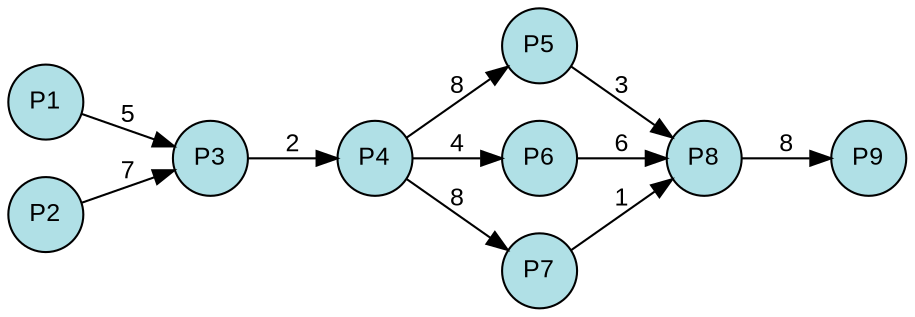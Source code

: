 digraph {
  splines=true;
node [margin=0 fontname=arial fontcolor=black fontsize=12 shape=circle width=0.5 fixedsize=true style=filled fillcolor=powderblue]
  1 [label="P1"]
  2 [label="P2"]
  3 [label="P3"]
  4 [label="P4"]
  5 [label="P5"]
  6 [label="P6"]
  7 [label="P7"]
  8 [label="P8"]
  9 [label="P9"]
rankdir=LR
edge [margin=0 fontname=arial fontcolor=black fontsize=12]
	1 -> 3 [label="5"]
	2 -> 3 [label="7"]
	3 -> 4 [label="2"]
	4 -> 5 [label="8"]
	4 -> 6 [label="4"]
	4 -> 7 [label="8"]
	5 -> 8 [label="3"]
	6 -> 8 [label="6"]
	7 -> 8 [label="1"]
	8 -> 9 [label="8"]
	{rank=same  1, 2 }
	{rank=same  3 }
	{rank=same  4 }
	{rank=same  5, 6, 7 }
	{rank=same  8 }
	{rank=same  9 }
} 
